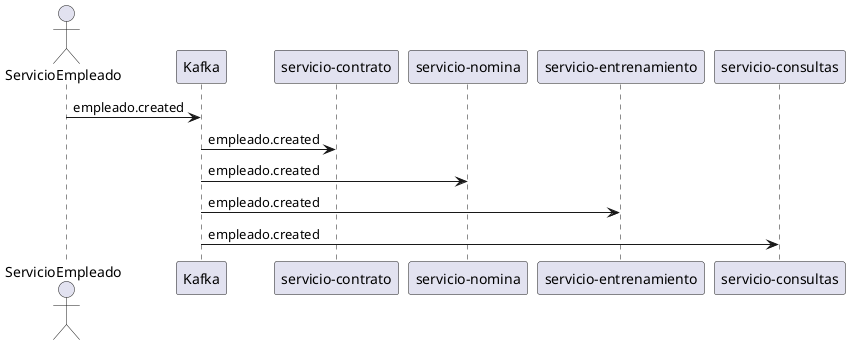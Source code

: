 @startuml
actor ServicioEmpleado
ServicioEmpleado -> Kafka : empleado.created
Kafka -> "servicio-contrato" : empleado.created
Kafka -> "servicio-nomina" : empleado.created
Kafka -> "servicio-entrenamiento" : empleado.created
Kafka -> "servicio-consultas" : empleado.created
@enduml
